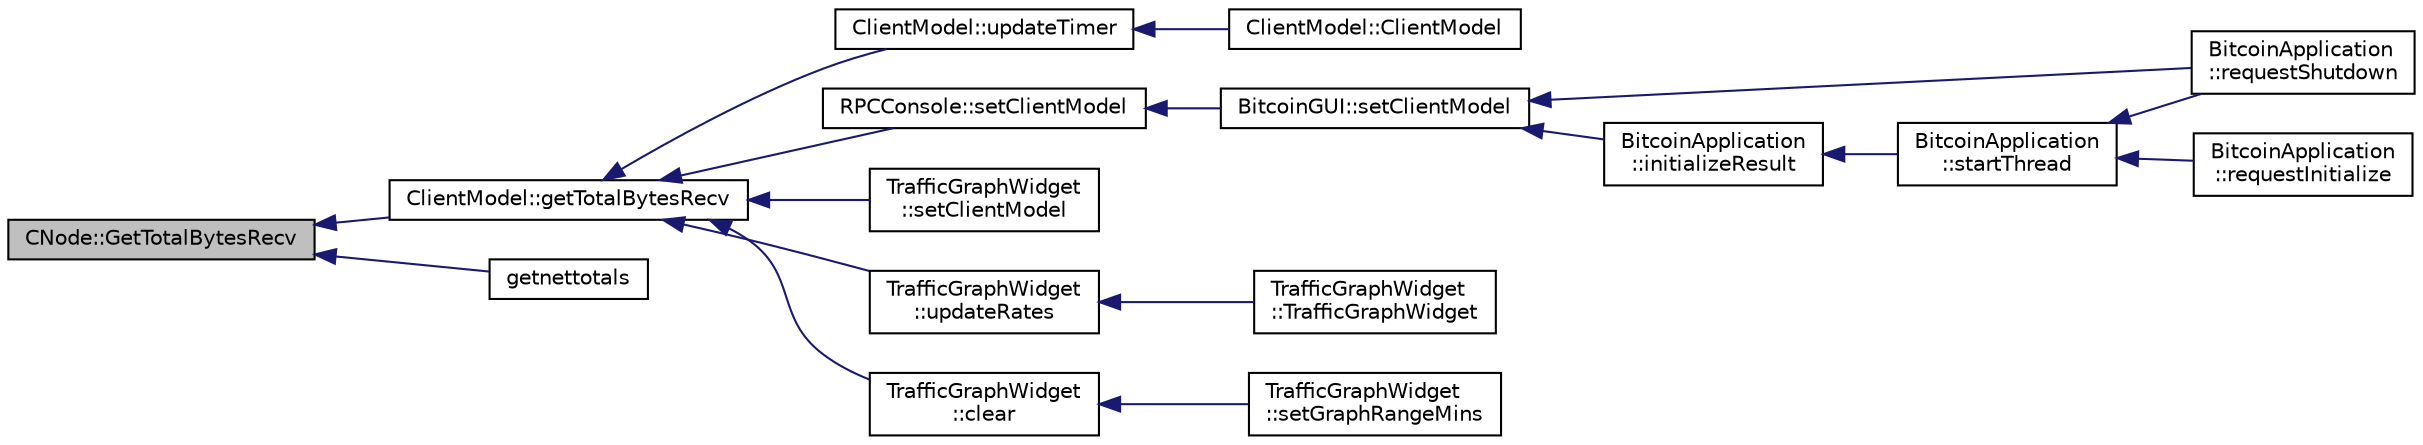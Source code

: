 digraph "CNode::GetTotalBytesRecv"
{
  edge [fontname="Helvetica",fontsize="10",labelfontname="Helvetica",labelfontsize="10"];
  node [fontname="Helvetica",fontsize="10",shape=record];
  rankdir="LR";
  Node173 [label="CNode::GetTotalBytesRecv",height=0.2,width=0.4,color="black", fillcolor="grey75", style="filled", fontcolor="black"];
  Node173 -> Node174 [dir="back",color="midnightblue",fontsize="10",style="solid",fontname="Helvetica"];
  Node174 [label="ClientModel::getTotalBytesRecv",height=0.2,width=0.4,color="black", fillcolor="white", style="filled",URL="$class_client_model.html#a3ecd021e48073debd6dfeb90fdb3e7bd"];
  Node174 -> Node175 [dir="back",color="midnightblue",fontsize="10",style="solid",fontname="Helvetica"];
  Node175 [label="ClientModel::updateTimer",height=0.2,width=0.4,color="black", fillcolor="white", style="filled",URL="$class_client_model.html#a82d434ebd032c00736e043ce2d36ac5e"];
  Node175 -> Node176 [dir="back",color="midnightblue",fontsize="10",style="solid",fontname="Helvetica"];
  Node176 [label="ClientModel::ClientModel",height=0.2,width=0.4,color="black", fillcolor="white", style="filled",URL="$class_client_model.html#aec1d32d5dc8c094eba66036a19a22854"];
  Node174 -> Node177 [dir="back",color="midnightblue",fontsize="10",style="solid",fontname="Helvetica"];
  Node177 [label="RPCConsole::setClientModel",height=0.2,width=0.4,color="black", fillcolor="white", style="filled",URL="$class_r_p_c_console.html#a355349a33664a07628e9ca22a60f5fa7"];
  Node177 -> Node178 [dir="back",color="midnightblue",fontsize="10",style="solid",fontname="Helvetica"];
  Node178 [label="BitcoinGUI::setClientModel",height=0.2,width=0.4,color="black", fillcolor="white", style="filled",URL="$class_bitcoin_g_u_i.html#a99d71e1f8478ab937ce2522c8d3815e3",tooltip="Set the client model. "];
  Node178 -> Node179 [dir="back",color="midnightblue",fontsize="10",style="solid",fontname="Helvetica"];
  Node179 [label="BitcoinApplication\l::requestShutdown",height=0.2,width=0.4,color="black", fillcolor="white", style="filled",URL="$class_bitcoin_application.html#a37c560d4c04d14a6da151b82caf8888f",tooltip="Request core shutdown. "];
  Node178 -> Node180 [dir="back",color="midnightblue",fontsize="10",style="solid",fontname="Helvetica"];
  Node180 [label="BitcoinApplication\l::initializeResult",height=0.2,width=0.4,color="black", fillcolor="white", style="filled",URL="$class_bitcoin_application.html#aceb08b4063e4fb264cf11cf7f9edd969"];
  Node180 -> Node181 [dir="back",color="midnightblue",fontsize="10",style="solid",fontname="Helvetica"];
  Node181 [label="BitcoinApplication\l::startThread",height=0.2,width=0.4,color="black", fillcolor="white", style="filled",URL="$class_bitcoin_application.html#a61afce9356e452c53ad4c83f5ca19df8"];
  Node181 -> Node182 [dir="back",color="midnightblue",fontsize="10",style="solid",fontname="Helvetica"];
  Node182 [label="BitcoinApplication\l::requestInitialize",height=0.2,width=0.4,color="black", fillcolor="white", style="filled",URL="$class_bitcoin_application.html#ade19c44b87b00b6b19b433caf4c22ba6",tooltip="Request core initialization. "];
  Node181 -> Node179 [dir="back",color="midnightblue",fontsize="10",style="solid",fontname="Helvetica"];
  Node174 -> Node183 [dir="back",color="midnightblue",fontsize="10",style="solid",fontname="Helvetica"];
  Node183 [label="TrafficGraphWidget\l::setClientModel",height=0.2,width=0.4,color="black", fillcolor="white", style="filled",URL="$class_traffic_graph_widget.html#a8f627aaf6171695d94a0e83b239fe1ac"];
  Node174 -> Node184 [dir="back",color="midnightblue",fontsize="10",style="solid",fontname="Helvetica"];
  Node184 [label="TrafficGraphWidget\l::updateRates",height=0.2,width=0.4,color="black", fillcolor="white", style="filled",URL="$class_traffic_graph_widget.html#a5a1ae0d0a8cc43c67386de4aa1111340"];
  Node184 -> Node185 [dir="back",color="midnightblue",fontsize="10",style="solid",fontname="Helvetica"];
  Node185 [label="TrafficGraphWidget\l::TrafficGraphWidget",height=0.2,width=0.4,color="black", fillcolor="white", style="filled",URL="$class_traffic_graph_widget.html#a99f4f3f14bab99bef8918cb4f5f69aa6"];
  Node174 -> Node186 [dir="back",color="midnightblue",fontsize="10",style="solid",fontname="Helvetica"];
  Node186 [label="TrafficGraphWidget\l::clear",height=0.2,width=0.4,color="black", fillcolor="white", style="filled",URL="$class_traffic_graph_widget.html#a71c23db2649ab8781fa9a294e540b7ee"];
  Node186 -> Node187 [dir="back",color="midnightblue",fontsize="10",style="solid",fontname="Helvetica"];
  Node187 [label="TrafficGraphWidget\l::setGraphRangeMins",height=0.2,width=0.4,color="black", fillcolor="white", style="filled",URL="$class_traffic_graph_widget.html#aa08cb5ae735e58a79bdff42b933ec4c4"];
  Node173 -> Node188 [dir="back",color="midnightblue",fontsize="10",style="solid",fontname="Helvetica"];
  Node188 [label="getnettotals",height=0.2,width=0.4,color="black", fillcolor="white", style="filled",URL="$rpcnet_8cpp.html#a77252ab3b44e1f219613da333c79f55f"];
}
